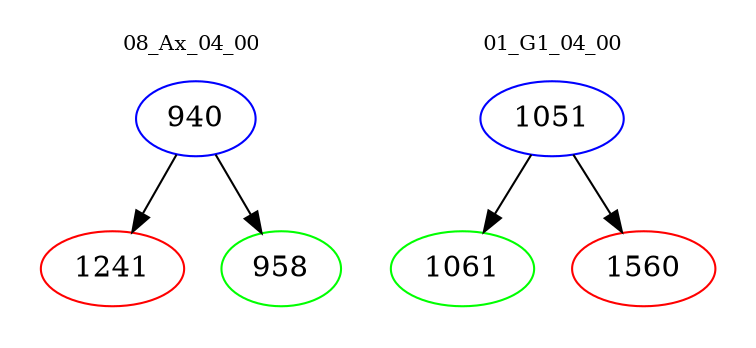 digraph{
subgraph cluster_0 {
color = white
label = "08_Ax_04_00";
fontsize=10;
T0_940 [label="940", color="blue"]
T0_940 -> T0_1241 [color="black"]
T0_1241 [label="1241", color="red"]
T0_940 -> T0_958 [color="black"]
T0_958 [label="958", color="green"]
}
subgraph cluster_1 {
color = white
label = "01_G1_04_00";
fontsize=10;
T1_1051 [label="1051", color="blue"]
T1_1051 -> T1_1061 [color="black"]
T1_1061 [label="1061", color="green"]
T1_1051 -> T1_1560 [color="black"]
T1_1560 [label="1560", color="red"]
}
}
